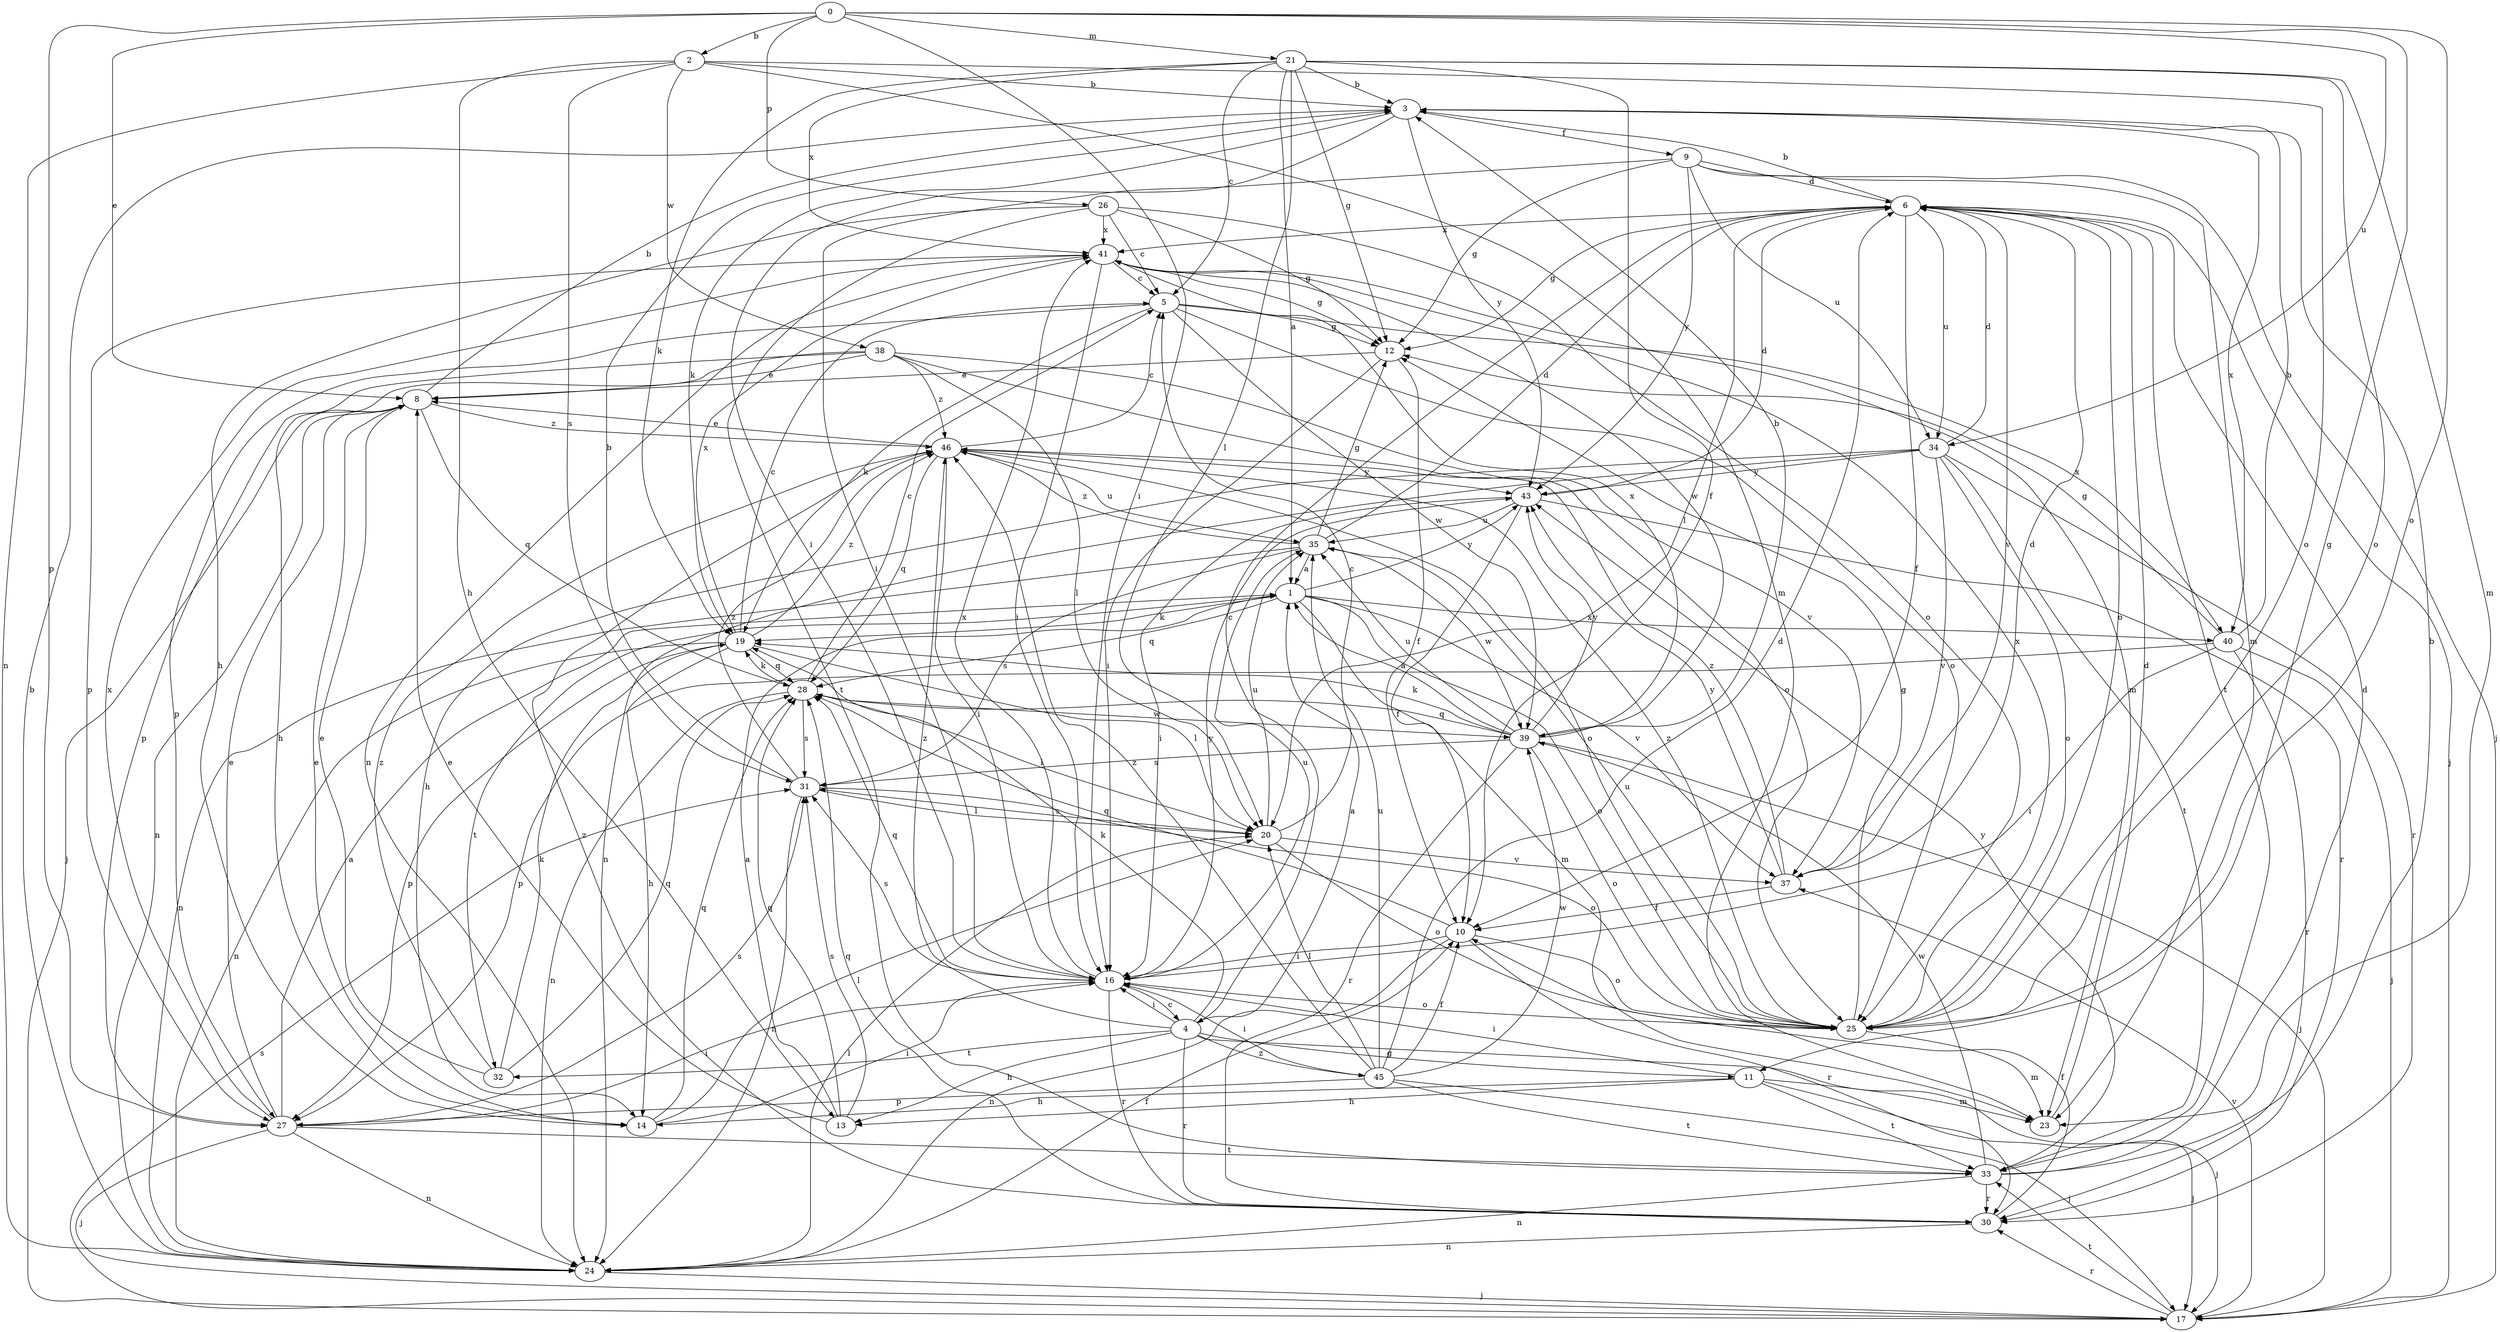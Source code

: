 strict digraph  {
0;
1;
2;
3;
4;
5;
6;
8;
9;
10;
11;
12;
13;
14;
16;
17;
19;
20;
21;
23;
24;
25;
26;
27;
28;
30;
31;
32;
33;
34;
35;
37;
38;
39;
40;
41;
43;
45;
46;
0 -> 2  [label=b];
0 -> 8  [label=e];
0 -> 11  [label=g];
0 -> 16  [label=i];
0 -> 21  [label=m];
0 -> 25  [label=o];
0 -> 26  [label=p];
0 -> 27  [label=p];
0 -> 34  [label=u];
1 -> 19  [label=k];
1 -> 23  [label=m];
1 -> 25  [label=o];
1 -> 28  [label=q];
1 -> 32  [label=t];
1 -> 37  [label=v];
1 -> 40  [label=x];
1 -> 43  [label=y];
2 -> 3  [label=b];
2 -> 13  [label=h];
2 -> 23  [label=m];
2 -> 24  [label=n];
2 -> 25  [label=o];
2 -> 31  [label=s];
2 -> 38  [label=w];
3 -> 9  [label=f];
3 -> 16  [label=i];
3 -> 19  [label=k];
3 -> 40  [label=x];
3 -> 43  [label=y];
4 -> 1  [label=a];
4 -> 11  [label=g];
4 -> 13  [label=h];
4 -> 16  [label=i];
4 -> 17  [label=j];
4 -> 19  [label=k];
4 -> 30  [label=r];
4 -> 32  [label=t];
4 -> 45  [label=z];
4 -> 46  [label=z];
5 -> 12  [label=g];
5 -> 19  [label=k];
5 -> 25  [label=o];
5 -> 27  [label=p];
5 -> 39  [label=w];
5 -> 40  [label=x];
6 -> 3  [label=b];
6 -> 4  [label=c];
6 -> 10  [label=f];
6 -> 12  [label=g];
6 -> 17  [label=j];
6 -> 20  [label=l];
6 -> 25  [label=o];
6 -> 33  [label=t];
6 -> 34  [label=u];
6 -> 37  [label=v];
6 -> 41  [label=x];
8 -> 3  [label=b];
8 -> 17  [label=j];
8 -> 24  [label=n];
8 -> 28  [label=q];
8 -> 46  [label=z];
9 -> 6  [label=d];
9 -> 12  [label=g];
9 -> 16  [label=i];
9 -> 17  [label=j];
9 -> 23  [label=m];
9 -> 34  [label=u];
9 -> 43  [label=y];
10 -> 16  [label=i];
10 -> 24  [label=n];
10 -> 25  [label=o];
10 -> 28  [label=q];
10 -> 30  [label=r];
11 -> 13  [label=h];
11 -> 14  [label=h];
11 -> 16  [label=i];
11 -> 17  [label=j];
11 -> 23  [label=m];
11 -> 33  [label=t];
12 -> 8  [label=e];
12 -> 10  [label=f];
12 -> 16  [label=i];
13 -> 1  [label=a];
13 -> 8  [label=e];
13 -> 28  [label=q];
13 -> 31  [label=s];
14 -> 8  [label=e];
14 -> 16  [label=i];
14 -> 20  [label=l];
14 -> 28  [label=q];
16 -> 4  [label=c];
16 -> 25  [label=o];
16 -> 28  [label=q];
16 -> 30  [label=r];
16 -> 31  [label=s];
16 -> 35  [label=u];
16 -> 41  [label=x];
16 -> 43  [label=y];
17 -> 30  [label=r];
17 -> 31  [label=s];
17 -> 33  [label=t];
17 -> 37  [label=v];
19 -> 5  [label=c];
19 -> 14  [label=h];
19 -> 20  [label=l];
19 -> 24  [label=n];
19 -> 27  [label=p];
19 -> 28  [label=q];
19 -> 41  [label=x];
19 -> 46  [label=z];
20 -> 5  [label=c];
20 -> 25  [label=o];
20 -> 31  [label=s];
20 -> 35  [label=u];
20 -> 37  [label=v];
21 -> 1  [label=a];
21 -> 3  [label=b];
21 -> 5  [label=c];
21 -> 10  [label=f];
21 -> 12  [label=g];
21 -> 19  [label=k];
21 -> 20  [label=l];
21 -> 23  [label=m];
21 -> 25  [label=o];
21 -> 41  [label=x];
23 -> 6  [label=d];
24 -> 3  [label=b];
24 -> 10  [label=f];
24 -> 17  [label=j];
24 -> 20  [label=l];
25 -> 12  [label=g];
25 -> 23  [label=m];
25 -> 35  [label=u];
25 -> 41  [label=x];
25 -> 46  [label=z];
26 -> 5  [label=c];
26 -> 12  [label=g];
26 -> 14  [label=h];
26 -> 25  [label=o];
26 -> 33  [label=t];
26 -> 41  [label=x];
27 -> 1  [label=a];
27 -> 8  [label=e];
27 -> 16  [label=i];
27 -> 17  [label=j];
27 -> 24  [label=n];
27 -> 31  [label=s];
27 -> 33  [label=t];
27 -> 41  [label=x];
28 -> 5  [label=c];
28 -> 19  [label=k];
28 -> 20  [label=l];
28 -> 24  [label=n];
28 -> 31  [label=s];
28 -> 39  [label=w];
30 -> 10  [label=f];
30 -> 24  [label=n];
30 -> 28  [label=q];
30 -> 46  [label=z];
31 -> 3  [label=b];
31 -> 20  [label=l];
31 -> 24  [label=n];
31 -> 25  [label=o];
31 -> 46  [label=z];
32 -> 8  [label=e];
32 -> 19  [label=k];
32 -> 28  [label=q];
32 -> 46  [label=z];
33 -> 3  [label=b];
33 -> 6  [label=d];
33 -> 24  [label=n];
33 -> 30  [label=r];
33 -> 39  [label=w];
33 -> 43  [label=y];
34 -> 6  [label=d];
34 -> 14  [label=h];
34 -> 24  [label=n];
34 -> 25  [label=o];
34 -> 30  [label=r];
34 -> 33  [label=t];
34 -> 37  [label=v];
34 -> 43  [label=y];
35 -> 1  [label=a];
35 -> 6  [label=d];
35 -> 12  [label=g];
35 -> 24  [label=n];
35 -> 31  [label=s];
35 -> 39  [label=w];
35 -> 46  [label=z];
37 -> 6  [label=d];
37 -> 10  [label=f];
37 -> 43  [label=y];
37 -> 46  [label=z];
38 -> 8  [label=e];
38 -> 14  [label=h];
38 -> 20  [label=l];
38 -> 25  [label=o];
38 -> 27  [label=p];
38 -> 37  [label=v];
38 -> 46  [label=z];
39 -> 1  [label=a];
39 -> 3  [label=b];
39 -> 17  [label=j];
39 -> 19  [label=k];
39 -> 25  [label=o];
39 -> 28  [label=q];
39 -> 30  [label=r];
39 -> 31  [label=s];
39 -> 35  [label=u];
39 -> 41  [label=x];
39 -> 43  [label=y];
40 -> 3  [label=b];
40 -> 12  [label=g];
40 -> 16  [label=i];
40 -> 17  [label=j];
40 -> 27  [label=p];
40 -> 30  [label=r];
41 -> 5  [label=c];
41 -> 12  [label=g];
41 -> 16  [label=i];
41 -> 23  [label=m];
41 -> 24  [label=n];
41 -> 27  [label=p];
41 -> 39  [label=w];
43 -> 6  [label=d];
43 -> 10  [label=f];
43 -> 16  [label=i];
43 -> 30  [label=r];
43 -> 35  [label=u];
45 -> 6  [label=d];
45 -> 10  [label=f];
45 -> 16  [label=i];
45 -> 17  [label=j];
45 -> 20  [label=l];
45 -> 27  [label=p];
45 -> 33  [label=t];
45 -> 35  [label=u];
45 -> 39  [label=w];
45 -> 46  [label=z];
46 -> 5  [label=c];
46 -> 8  [label=e];
46 -> 16  [label=i];
46 -> 25  [label=o];
46 -> 28  [label=q];
46 -> 35  [label=u];
46 -> 43  [label=y];
}
